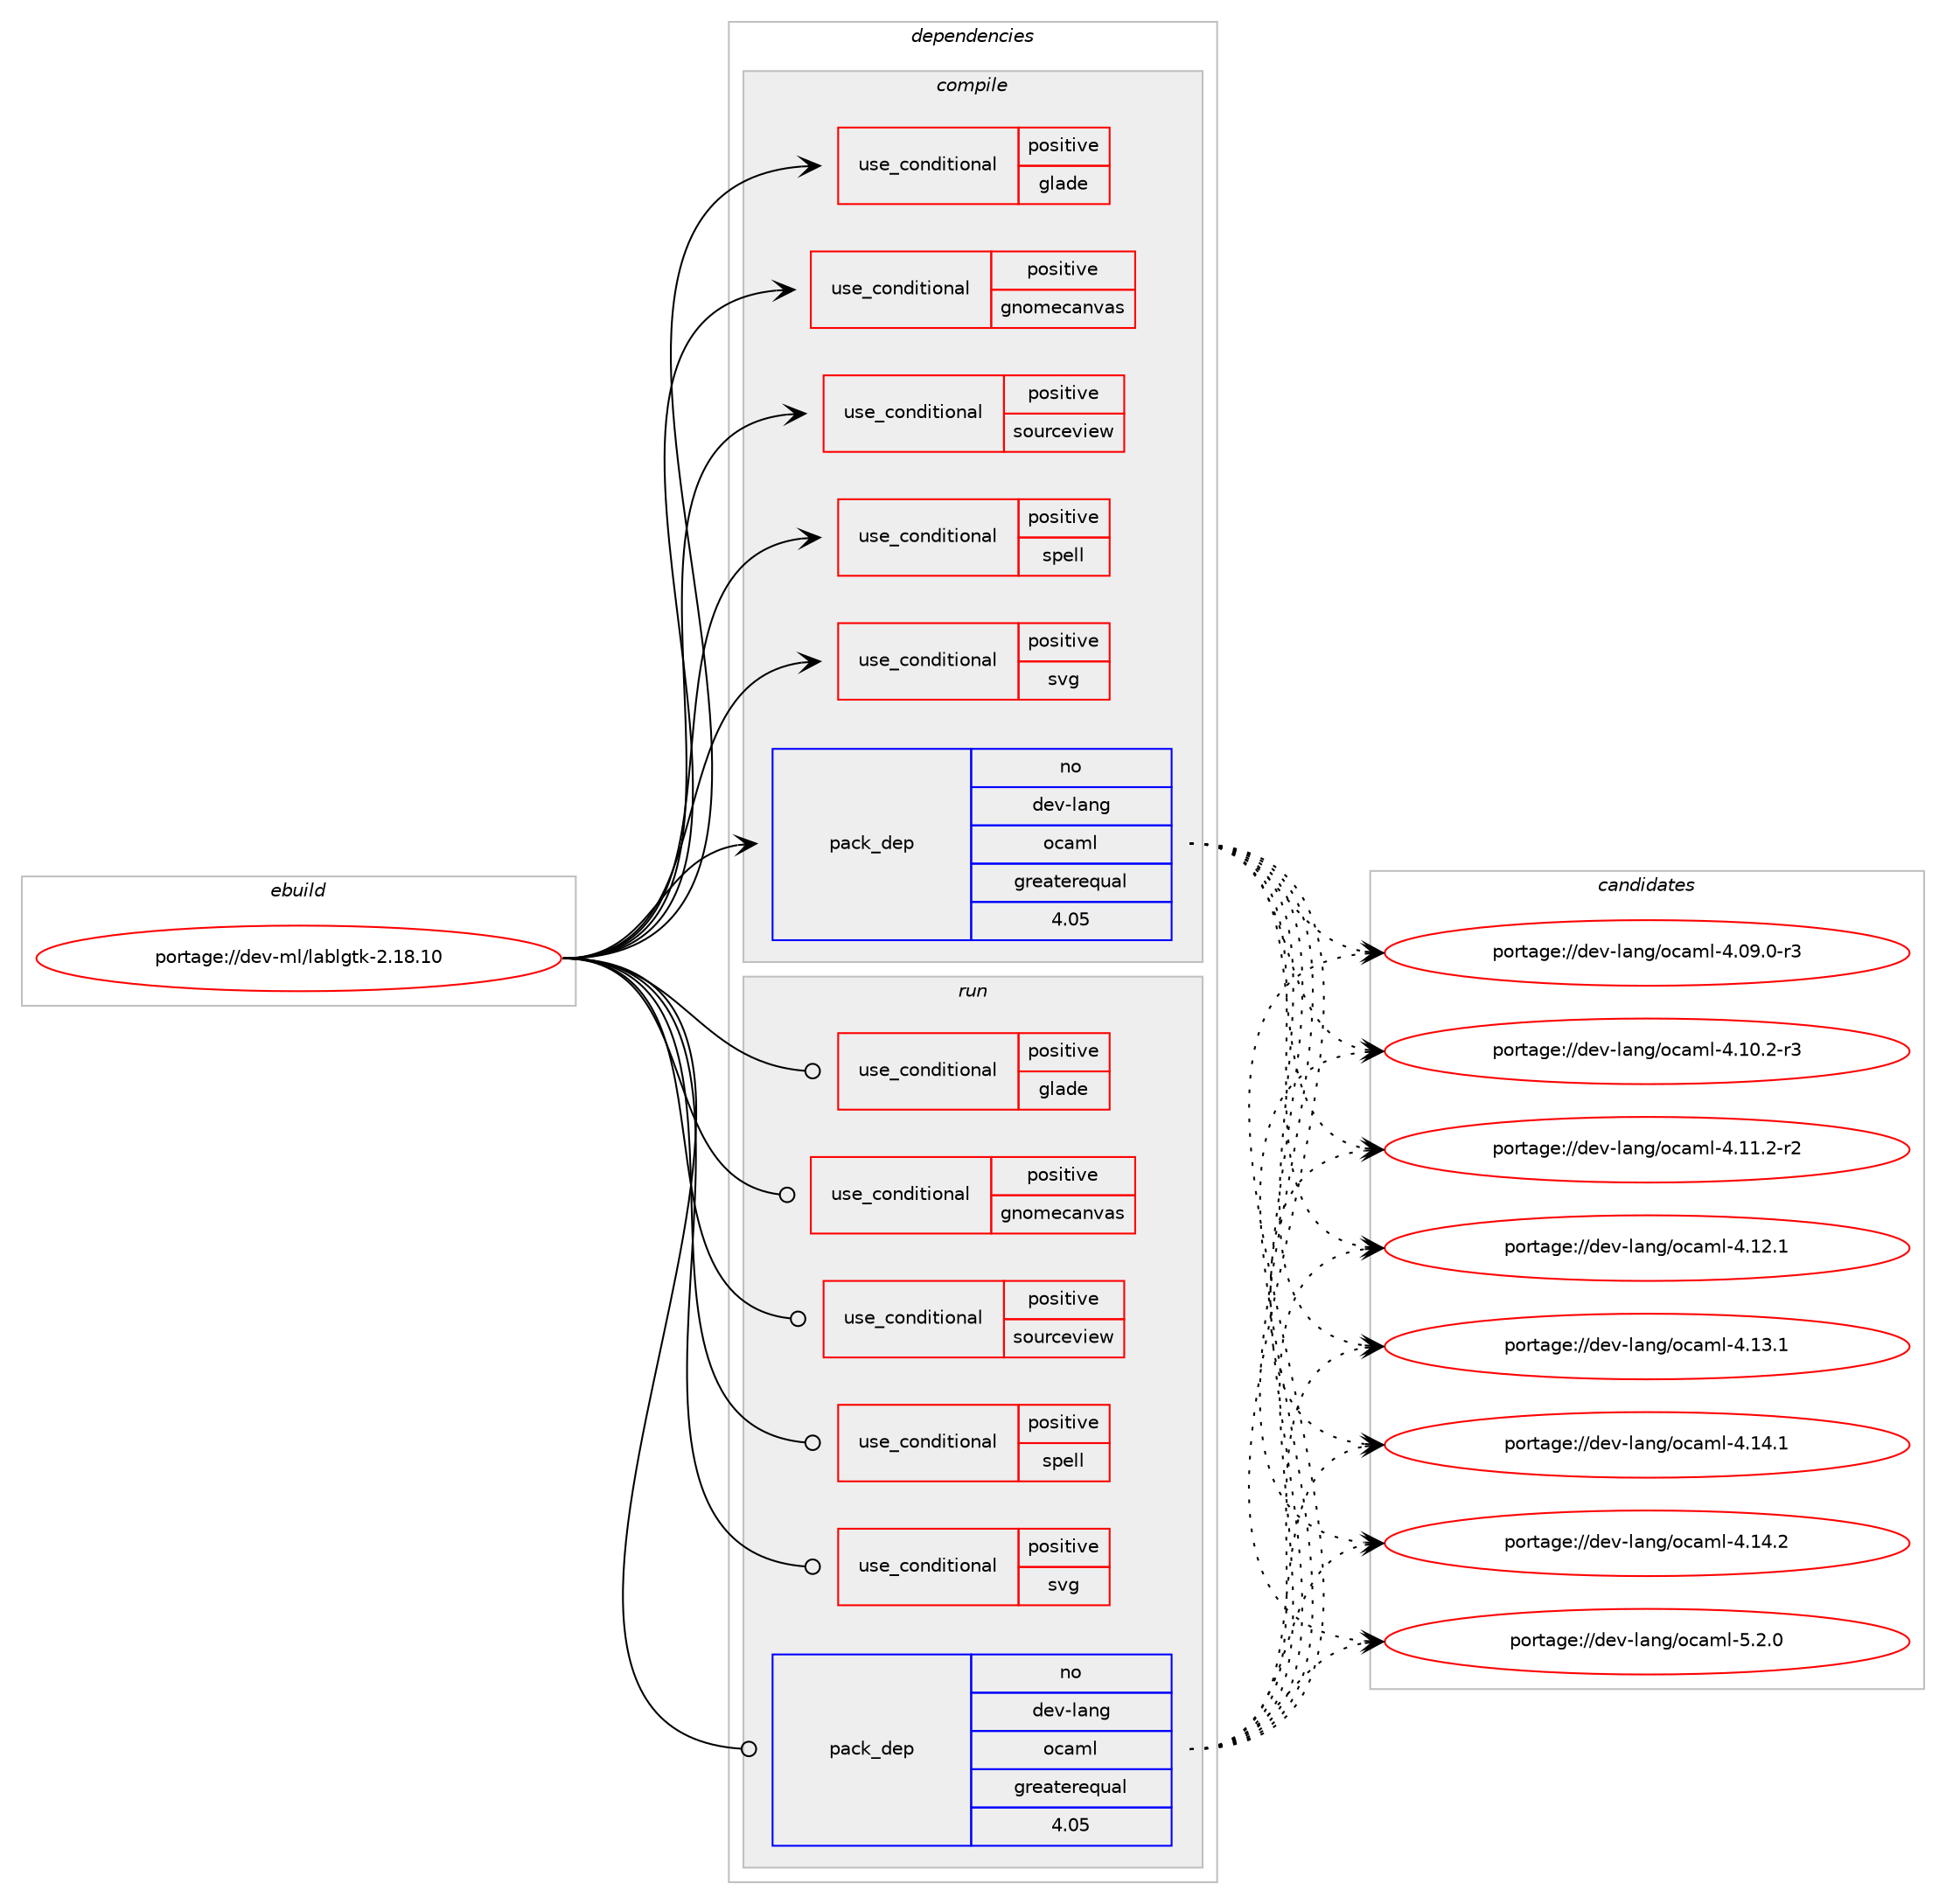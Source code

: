 digraph prolog {

# *************
# Graph options
# *************

newrank=true;
concentrate=true;
compound=true;
graph [rankdir=LR,fontname=Helvetica,fontsize=10,ranksep=1.5];#, ranksep=2.5, nodesep=0.2];
edge  [arrowhead=vee];
node  [fontname=Helvetica,fontsize=10];

# **********
# The ebuild
# **********

subgraph cluster_leftcol {
color=gray;
rank=same;
label=<<i>ebuild</i>>;
id [label="portage://dev-ml/lablgtk-2.18.10", color=red, width=4, href="../dev-ml/lablgtk-2.18.10.svg"];
}

# ****************
# The dependencies
# ****************

subgraph cluster_midcol {
color=gray;
label=<<i>dependencies</i>>;
subgraph cluster_compile {
fillcolor="#eeeeee";
style=filled;
label=<<i>compile</i>>;
subgraph cond28482 {
dependency60026 [label=<<TABLE BORDER="0" CELLBORDER="1" CELLSPACING="0" CELLPADDING="4"><TR><TD ROWSPAN="3" CELLPADDING="10">use_conditional</TD></TR><TR><TD>positive</TD></TR><TR><TD>glade</TD></TR></TABLE>>, shape=none, color=red];
# *** BEGIN UNKNOWN DEPENDENCY TYPE (TODO) ***
# dependency60026 -> package_dependency(portage://dev-ml/lablgtk-2.18.10,install,no,gnome-base,libglade,none,[,,],[],[])
# *** END UNKNOWN DEPENDENCY TYPE (TODO) ***

}
id:e -> dependency60026:w [weight=20,style="solid",arrowhead="vee"];
subgraph cond28483 {
dependency60027 [label=<<TABLE BORDER="0" CELLBORDER="1" CELLSPACING="0" CELLPADDING="4"><TR><TD ROWSPAN="3" CELLPADDING="10">use_conditional</TD></TR><TR><TD>positive</TD></TR><TR><TD>gnomecanvas</TD></TR></TABLE>>, shape=none, color=red];
# *** BEGIN UNKNOWN DEPENDENCY TYPE (TODO) ***
# dependency60027 -> package_dependency(portage://dev-ml/lablgtk-2.18.10,install,no,gnome-base,libgnomecanvas,none,[,,],[],[])
# *** END UNKNOWN DEPENDENCY TYPE (TODO) ***

}
id:e -> dependency60027:w [weight=20,style="solid",arrowhead="vee"];
subgraph cond28484 {
dependency60028 [label=<<TABLE BORDER="0" CELLBORDER="1" CELLSPACING="0" CELLPADDING="4"><TR><TD ROWSPAN="3" CELLPADDING="10">use_conditional</TD></TR><TR><TD>positive</TD></TR><TR><TD>sourceview</TD></TR></TABLE>>, shape=none, color=red];
# *** BEGIN UNKNOWN DEPENDENCY TYPE (TODO) ***
# dependency60028 -> package_dependency(portage://dev-ml/lablgtk-2.18.10,install,no,x11-libs,gtksourceview,none,[,,],[slot(2.0)],[])
# *** END UNKNOWN DEPENDENCY TYPE (TODO) ***

}
id:e -> dependency60028:w [weight=20,style="solid",arrowhead="vee"];
subgraph cond28485 {
dependency60029 [label=<<TABLE BORDER="0" CELLBORDER="1" CELLSPACING="0" CELLPADDING="4"><TR><TD ROWSPAN="3" CELLPADDING="10">use_conditional</TD></TR><TR><TD>positive</TD></TR><TR><TD>spell</TD></TR></TABLE>>, shape=none, color=red];
# *** BEGIN UNKNOWN DEPENDENCY TYPE (TODO) ***
# dependency60029 -> package_dependency(portage://dev-ml/lablgtk-2.18.10,install,no,app-text,gtkspell,none,[,,],[slot(2)],[])
# *** END UNKNOWN DEPENDENCY TYPE (TODO) ***

}
id:e -> dependency60029:w [weight=20,style="solid",arrowhead="vee"];
subgraph cond28486 {
dependency60030 [label=<<TABLE BORDER="0" CELLBORDER="1" CELLSPACING="0" CELLPADDING="4"><TR><TD ROWSPAN="3" CELLPADDING="10">use_conditional</TD></TR><TR><TD>positive</TD></TR><TR><TD>svg</TD></TR></TABLE>>, shape=none, color=red];
# *** BEGIN UNKNOWN DEPENDENCY TYPE (TODO) ***
# dependency60030 -> package_dependency(portage://dev-ml/lablgtk-2.18.10,install,no,gnome-base,librsvg,none,[,,],[slot(2)],[])
# *** END UNKNOWN DEPENDENCY TYPE (TODO) ***

}
id:e -> dependency60030:w [weight=20,style="solid",arrowhead="vee"];
subgraph pack30380 {
dependency60031 [label=<<TABLE BORDER="0" CELLBORDER="1" CELLSPACING="0" CELLPADDING="4" WIDTH="220"><TR><TD ROWSPAN="6" CELLPADDING="30">pack_dep</TD></TR><TR><TD WIDTH="110">no</TD></TR><TR><TD>dev-lang</TD></TR><TR><TD>ocaml</TD></TR><TR><TD>greaterequal</TD></TR><TR><TD>4.05</TD></TR></TABLE>>, shape=none, color=blue];
}
id:e -> dependency60031:w [weight=20,style="solid",arrowhead="vee"];
# *** BEGIN UNKNOWN DEPENDENCY TYPE (TODO) ***
# id -> package_dependency(portage://dev-ml/lablgtk-2.18.10,install,no,dev-ml,camlp4,none,[,,],any_same_slot,[])
# *** END UNKNOWN DEPENDENCY TYPE (TODO) ***

# *** BEGIN UNKNOWN DEPENDENCY TYPE (TODO) ***
# id -> package_dependency(portage://dev-ml/lablgtk-2.18.10,install,no,x11-libs,gtk+,none,[,,],[slot(2)],[])
# *** END UNKNOWN DEPENDENCY TYPE (TODO) ***

}
subgraph cluster_compileandrun {
fillcolor="#eeeeee";
style=filled;
label=<<i>compile and run</i>>;
}
subgraph cluster_run {
fillcolor="#eeeeee";
style=filled;
label=<<i>run</i>>;
subgraph cond28487 {
dependency60032 [label=<<TABLE BORDER="0" CELLBORDER="1" CELLSPACING="0" CELLPADDING="4"><TR><TD ROWSPAN="3" CELLPADDING="10">use_conditional</TD></TR><TR><TD>positive</TD></TR><TR><TD>glade</TD></TR></TABLE>>, shape=none, color=red];
# *** BEGIN UNKNOWN DEPENDENCY TYPE (TODO) ***
# dependency60032 -> package_dependency(portage://dev-ml/lablgtk-2.18.10,run,no,gnome-base,libglade,none,[,,],[],[])
# *** END UNKNOWN DEPENDENCY TYPE (TODO) ***

}
id:e -> dependency60032:w [weight=20,style="solid",arrowhead="odot"];
subgraph cond28488 {
dependency60033 [label=<<TABLE BORDER="0" CELLBORDER="1" CELLSPACING="0" CELLPADDING="4"><TR><TD ROWSPAN="3" CELLPADDING="10">use_conditional</TD></TR><TR><TD>positive</TD></TR><TR><TD>gnomecanvas</TD></TR></TABLE>>, shape=none, color=red];
# *** BEGIN UNKNOWN DEPENDENCY TYPE (TODO) ***
# dependency60033 -> package_dependency(portage://dev-ml/lablgtk-2.18.10,run,no,gnome-base,libgnomecanvas,none,[,,],[],[])
# *** END UNKNOWN DEPENDENCY TYPE (TODO) ***

}
id:e -> dependency60033:w [weight=20,style="solid",arrowhead="odot"];
subgraph cond28489 {
dependency60034 [label=<<TABLE BORDER="0" CELLBORDER="1" CELLSPACING="0" CELLPADDING="4"><TR><TD ROWSPAN="3" CELLPADDING="10">use_conditional</TD></TR><TR><TD>positive</TD></TR><TR><TD>sourceview</TD></TR></TABLE>>, shape=none, color=red];
# *** BEGIN UNKNOWN DEPENDENCY TYPE (TODO) ***
# dependency60034 -> package_dependency(portage://dev-ml/lablgtk-2.18.10,run,no,x11-libs,gtksourceview,none,[,,],[slot(2.0)],[])
# *** END UNKNOWN DEPENDENCY TYPE (TODO) ***

}
id:e -> dependency60034:w [weight=20,style="solid",arrowhead="odot"];
subgraph cond28490 {
dependency60035 [label=<<TABLE BORDER="0" CELLBORDER="1" CELLSPACING="0" CELLPADDING="4"><TR><TD ROWSPAN="3" CELLPADDING="10">use_conditional</TD></TR><TR><TD>positive</TD></TR><TR><TD>spell</TD></TR></TABLE>>, shape=none, color=red];
# *** BEGIN UNKNOWN DEPENDENCY TYPE (TODO) ***
# dependency60035 -> package_dependency(portage://dev-ml/lablgtk-2.18.10,run,no,app-text,gtkspell,none,[,,],[slot(2)],[])
# *** END UNKNOWN DEPENDENCY TYPE (TODO) ***

}
id:e -> dependency60035:w [weight=20,style="solid",arrowhead="odot"];
subgraph cond28491 {
dependency60036 [label=<<TABLE BORDER="0" CELLBORDER="1" CELLSPACING="0" CELLPADDING="4"><TR><TD ROWSPAN="3" CELLPADDING="10">use_conditional</TD></TR><TR><TD>positive</TD></TR><TR><TD>svg</TD></TR></TABLE>>, shape=none, color=red];
# *** BEGIN UNKNOWN DEPENDENCY TYPE (TODO) ***
# dependency60036 -> package_dependency(portage://dev-ml/lablgtk-2.18.10,run,no,gnome-base,librsvg,none,[,,],[slot(2)],[])
# *** END UNKNOWN DEPENDENCY TYPE (TODO) ***

}
id:e -> dependency60036:w [weight=20,style="solid",arrowhead="odot"];
subgraph pack30381 {
dependency60037 [label=<<TABLE BORDER="0" CELLBORDER="1" CELLSPACING="0" CELLPADDING="4" WIDTH="220"><TR><TD ROWSPAN="6" CELLPADDING="30">pack_dep</TD></TR><TR><TD WIDTH="110">no</TD></TR><TR><TD>dev-lang</TD></TR><TR><TD>ocaml</TD></TR><TR><TD>greaterequal</TD></TR><TR><TD>4.05</TD></TR></TABLE>>, shape=none, color=blue];
}
id:e -> dependency60037:w [weight=20,style="solid",arrowhead="odot"];
# *** BEGIN UNKNOWN DEPENDENCY TYPE (TODO) ***
# id -> package_dependency(portage://dev-ml/lablgtk-2.18.10,run,no,dev-ml,camlp4,none,[,,],any_same_slot,[])
# *** END UNKNOWN DEPENDENCY TYPE (TODO) ***

# *** BEGIN UNKNOWN DEPENDENCY TYPE (TODO) ***
# id -> package_dependency(portage://dev-ml/lablgtk-2.18.10,run,no,x11-libs,gtk+,none,[,,],[slot(2)],[])
# *** END UNKNOWN DEPENDENCY TYPE (TODO) ***

}
}

# **************
# The candidates
# **************

subgraph cluster_choices {
rank=same;
color=gray;
label=<<i>candidates</i>>;

subgraph choice30380 {
color=black;
nodesep=1;
choice1001011184510897110103471119997109108455246485746484511451 [label="portage://dev-lang/ocaml-4.09.0-r3", color=red, width=4,href="../dev-lang/ocaml-4.09.0-r3.svg"];
choice1001011184510897110103471119997109108455246494846504511451 [label="portage://dev-lang/ocaml-4.10.2-r3", color=red, width=4,href="../dev-lang/ocaml-4.10.2-r3.svg"];
choice1001011184510897110103471119997109108455246494946504511450 [label="portage://dev-lang/ocaml-4.11.2-r2", color=red, width=4,href="../dev-lang/ocaml-4.11.2-r2.svg"];
choice100101118451089711010347111999710910845524649504649 [label="portage://dev-lang/ocaml-4.12.1", color=red, width=4,href="../dev-lang/ocaml-4.12.1.svg"];
choice100101118451089711010347111999710910845524649514649 [label="portage://dev-lang/ocaml-4.13.1", color=red, width=4,href="../dev-lang/ocaml-4.13.1.svg"];
choice100101118451089711010347111999710910845524649524649 [label="portage://dev-lang/ocaml-4.14.1", color=red, width=4,href="../dev-lang/ocaml-4.14.1.svg"];
choice100101118451089711010347111999710910845524649524650 [label="portage://dev-lang/ocaml-4.14.2", color=red, width=4,href="../dev-lang/ocaml-4.14.2.svg"];
choice1001011184510897110103471119997109108455346504648 [label="portage://dev-lang/ocaml-5.2.0", color=red, width=4,href="../dev-lang/ocaml-5.2.0.svg"];
dependency60031:e -> choice1001011184510897110103471119997109108455246485746484511451:w [style=dotted,weight="100"];
dependency60031:e -> choice1001011184510897110103471119997109108455246494846504511451:w [style=dotted,weight="100"];
dependency60031:e -> choice1001011184510897110103471119997109108455246494946504511450:w [style=dotted,weight="100"];
dependency60031:e -> choice100101118451089711010347111999710910845524649504649:w [style=dotted,weight="100"];
dependency60031:e -> choice100101118451089711010347111999710910845524649514649:w [style=dotted,weight="100"];
dependency60031:e -> choice100101118451089711010347111999710910845524649524649:w [style=dotted,weight="100"];
dependency60031:e -> choice100101118451089711010347111999710910845524649524650:w [style=dotted,weight="100"];
dependency60031:e -> choice1001011184510897110103471119997109108455346504648:w [style=dotted,weight="100"];
}
subgraph choice30381 {
color=black;
nodesep=1;
choice1001011184510897110103471119997109108455246485746484511451 [label="portage://dev-lang/ocaml-4.09.0-r3", color=red, width=4,href="../dev-lang/ocaml-4.09.0-r3.svg"];
choice1001011184510897110103471119997109108455246494846504511451 [label="portage://dev-lang/ocaml-4.10.2-r3", color=red, width=4,href="../dev-lang/ocaml-4.10.2-r3.svg"];
choice1001011184510897110103471119997109108455246494946504511450 [label="portage://dev-lang/ocaml-4.11.2-r2", color=red, width=4,href="../dev-lang/ocaml-4.11.2-r2.svg"];
choice100101118451089711010347111999710910845524649504649 [label="portage://dev-lang/ocaml-4.12.1", color=red, width=4,href="../dev-lang/ocaml-4.12.1.svg"];
choice100101118451089711010347111999710910845524649514649 [label="portage://dev-lang/ocaml-4.13.1", color=red, width=4,href="../dev-lang/ocaml-4.13.1.svg"];
choice100101118451089711010347111999710910845524649524649 [label="portage://dev-lang/ocaml-4.14.1", color=red, width=4,href="../dev-lang/ocaml-4.14.1.svg"];
choice100101118451089711010347111999710910845524649524650 [label="portage://dev-lang/ocaml-4.14.2", color=red, width=4,href="../dev-lang/ocaml-4.14.2.svg"];
choice1001011184510897110103471119997109108455346504648 [label="portage://dev-lang/ocaml-5.2.0", color=red, width=4,href="../dev-lang/ocaml-5.2.0.svg"];
dependency60037:e -> choice1001011184510897110103471119997109108455246485746484511451:w [style=dotted,weight="100"];
dependency60037:e -> choice1001011184510897110103471119997109108455246494846504511451:w [style=dotted,weight="100"];
dependency60037:e -> choice1001011184510897110103471119997109108455246494946504511450:w [style=dotted,weight="100"];
dependency60037:e -> choice100101118451089711010347111999710910845524649504649:w [style=dotted,weight="100"];
dependency60037:e -> choice100101118451089711010347111999710910845524649514649:w [style=dotted,weight="100"];
dependency60037:e -> choice100101118451089711010347111999710910845524649524649:w [style=dotted,weight="100"];
dependency60037:e -> choice100101118451089711010347111999710910845524649524650:w [style=dotted,weight="100"];
dependency60037:e -> choice1001011184510897110103471119997109108455346504648:w [style=dotted,weight="100"];
}
}

}
